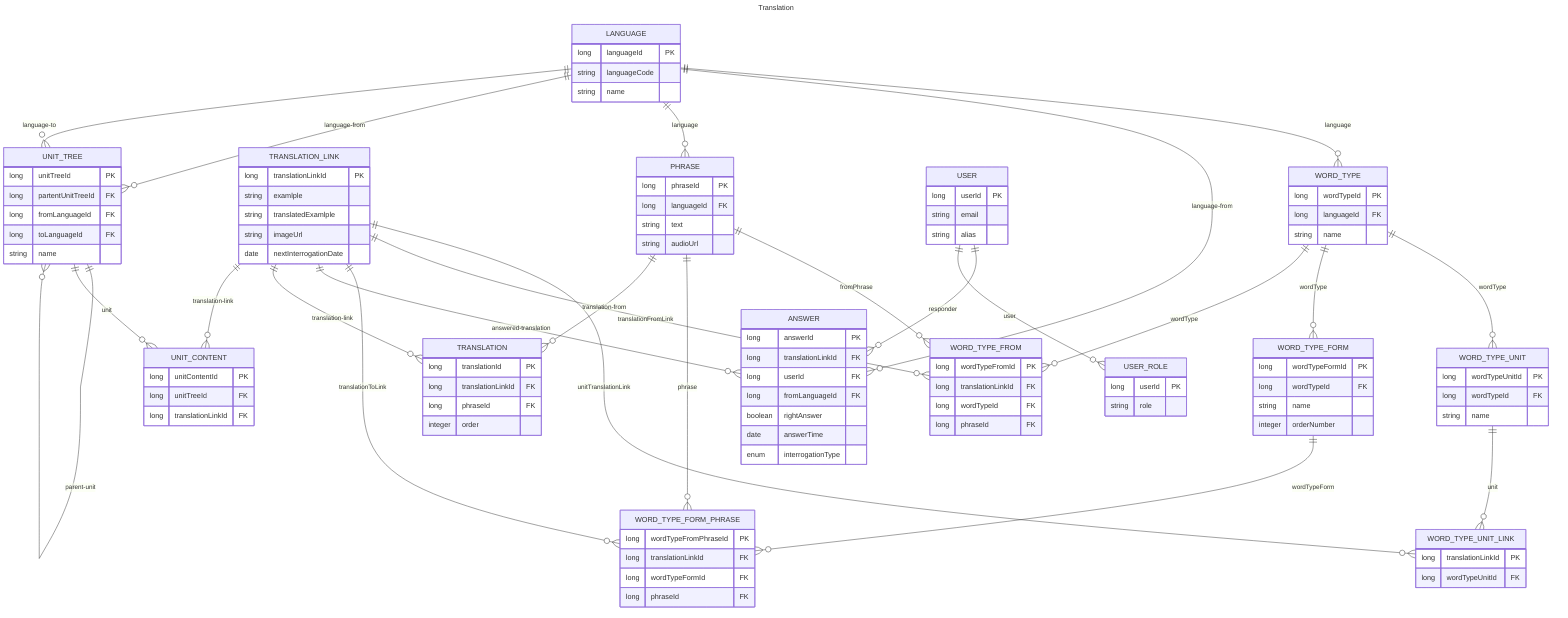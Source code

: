 ---
title: Translation
---
erDiagram
    ANSWER {
        long answerId PK
        long translationLinkId FK
        long userId FK
        long fromLanguageId FK
        boolean rightAnswer
        date answerTime
        enum interrogationType
    }
    LANGUAGE {
        long languageId PK
        string languageCode
        string name
    }
    PHRASE {
        long phraseId PK
        long languageId FK
        string text
        string audioUrl
    }
    TRANSLATION {
        long translationId PK
        long translationLinkId FK
        long phraseId FK
        integer order
    }
    TRANSLATION_LINK {
        long translationLinkId PK
        string examlple
        string translatedExamlple
        string imageUrl
        date nextInterrogationDate
    }
    UNIT_CONTENT {
        long unitContentId PK
        long unitTreeId FK
        long translationLinkId FK
    }
    UNIT_TREE {
        long unitTreeId PK
        long partentUnitTreeId FK
        long fromLanguageId FK
        long toLanguageId FK
        string name
    }
    USER {
        long userId PK
        string email
        string alias
    }
    USER_ROLE {
        long userId PK
        string role
    }
    WORD_TYPE {
        long wordTypeId PK
        long languageId FK
        string name
    }
    WORD_TYPE_FROM {
        long wordTypeFromId PK
        long translationLinkId FK
        long wordTypeId FK
        long phraseId FK
    }
    WORD_TYPE_FORM_PHRASE {
        long wordTypeFromPhraseId PK
        long translationLinkId FK
        long wordTypeFormId FK
        long phraseId FK
    }
    WORD_TYPE_FORM {
        long wordTypeFormId PK
        long wordTypeId FK
        string name
        integer orderNumber
    }
    WORD_TYPE_UNIT {
        long wordTypeUnitId PK
        long wordTypeId FK
        string name
    }
    WORD_TYPE_UNIT_LINK {
        long translationLinkId PK
        long wordTypeUnitId FK
    }

    TRANSLATION_LINK ||--o{ WORD_TYPE_UNIT_LINK: unitTranslationLink
    WORD_TYPE_UNIT ||--o{ WORD_TYPE_UNIT_LINK: unit
    WORD_TYPE ||--o{ WORD_TYPE_UNIT: wordType
    WORD_TYPE ||--o{ WORD_TYPE_FORM: wordType
    WORD_TYPE ||--o{ WORD_TYPE_FROM: wordType
    TRANSLATION_LINK ||--o{ WORD_TYPE_FROM: translationFromLink
    PHRASE ||--o{ WORD_TYPE_FROM: fromPhrase
    PHRASE ||--o{ WORD_TYPE_FORM_PHRASE: phrase
    TRANSLATION_LINK ||--o{ WORD_TYPE_FORM_PHRASE: translationToLink
    WORD_TYPE_FORM ||--o{ WORD_TYPE_FORM_PHRASE: wordTypeForm
    LANGUAGE ||--o{ WORD_TYPE: language

    USER only one to zero or more ANSWER: responder
    TRANSLATION_LINK ||--o{ ANSWER: answered-translation
    LANGUAGE ||--o{ ANSWER: language-from
    LANGUAGE ||--o{ PHRASE: language
    PHRASE ||--o{ TRANSLATION: translation-from
    TRANSLATION_LINK ||--o{ TRANSLATION: translation-link
    UNIT_TREE ||--o{ UNIT_TREE: parent-unit
    LANGUAGE ||--o{ UNIT_TREE: language-from
    LANGUAGE ||--o{ UNIT_TREE: language-to
    UNIT_TREE ||--o{ UNIT_CONTENT: unit
    TRANSLATION_LINK ||--o{ UNIT_CONTENT: translation-link
    USER ||--o{ USER_ROLE: user